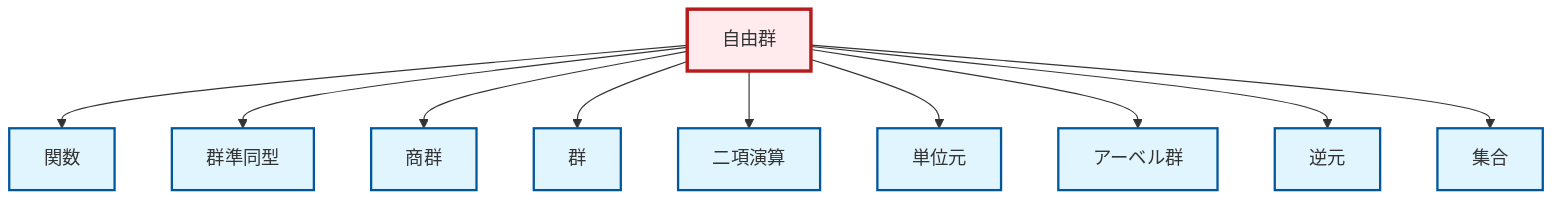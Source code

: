 graph TD
    classDef definition fill:#e1f5fe,stroke:#01579b,stroke-width:2px
    classDef theorem fill:#f3e5f5,stroke:#4a148c,stroke-width:2px
    classDef axiom fill:#fff3e0,stroke:#e65100,stroke-width:2px
    classDef example fill:#e8f5e9,stroke:#1b5e20,stroke-width:2px
    classDef current fill:#ffebee,stroke:#b71c1c,stroke-width:3px
    def-group["群"]:::definition
    def-binary-operation["二項演算"]:::definition
    def-inverse-element["逆元"]:::definition
    def-function["関数"]:::definition
    def-homomorphism["群準同型"]:::definition
    def-abelian-group["アーベル群"]:::definition
    def-quotient-group["商群"]:::definition
    def-identity-element["単位元"]:::definition
    def-set["集合"]:::definition
    def-free-group["自由群"]:::definition
    def-free-group --> def-function
    def-free-group --> def-homomorphism
    def-free-group --> def-quotient-group
    def-free-group --> def-group
    def-free-group --> def-binary-operation
    def-free-group --> def-identity-element
    def-free-group --> def-abelian-group
    def-free-group --> def-inverse-element
    def-free-group --> def-set
    class def-free-group current
